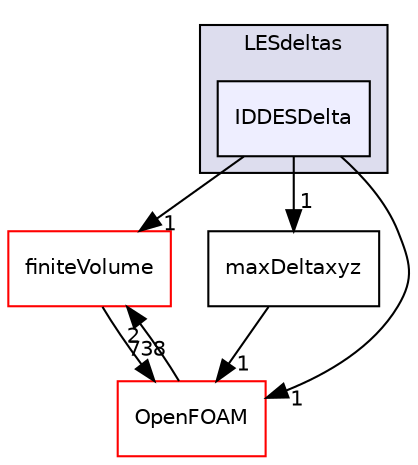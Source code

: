 digraph "src/TurbulenceModels/turbulenceModels/LES/LESdeltas/IDDESDelta" {
  bgcolor=transparent;
  compound=true
  node [ fontsize="10", fontname="Helvetica"];
  edge [ labelfontsize="10", labelfontname="Helvetica"];
  subgraph clusterdir_3e9d13ce922c8e5657605faa5b84c7a1 {
    graph [ bgcolor="#ddddee", pencolor="black", label="LESdeltas" fontname="Helvetica", fontsize="10", URL="dir_3e9d13ce922c8e5657605faa5b84c7a1.html"]
  dir_033281ae6918016c4a70b6356445b423 [shape=box, label="IDDESDelta", style="filled", fillcolor="#eeeeff", pencolor="black", URL="dir_033281ae6918016c4a70b6356445b423.html"];
  }
  dir_9bd15774b555cf7259a6fa18f99fe99b [shape=box label="finiteVolume" color="red" URL="dir_9bd15774b555cf7259a6fa18f99fe99b.html"];
  dir_de3d5f832c477f845645e97f50857c48 [shape=box label="maxDeltaxyz" URL="dir_de3d5f832c477f845645e97f50857c48.html"];
  dir_c5473ff19b20e6ec4dfe5c310b3778a8 [shape=box label="OpenFOAM" color="red" URL="dir_c5473ff19b20e6ec4dfe5c310b3778a8.html"];
  dir_9bd15774b555cf7259a6fa18f99fe99b->dir_c5473ff19b20e6ec4dfe5c310b3778a8 [headlabel="738", labeldistance=1.5 headhref="dir_000898_001898.html"];
  dir_de3d5f832c477f845645e97f50857c48->dir_c5473ff19b20e6ec4dfe5c310b3778a8 [headlabel="1", labeldistance=1.5 headhref="dir_003146_001898.html"];
  dir_c5473ff19b20e6ec4dfe5c310b3778a8->dir_9bd15774b555cf7259a6fa18f99fe99b [headlabel="2", labeldistance=1.5 headhref="dir_001898_000898.html"];
  dir_033281ae6918016c4a70b6356445b423->dir_9bd15774b555cf7259a6fa18f99fe99b [headlabel="1", labeldistance=1.5 headhref="dir_003144_000898.html"];
  dir_033281ae6918016c4a70b6356445b423->dir_de3d5f832c477f845645e97f50857c48 [headlabel="1", labeldistance=1.5 headhref="dir_003144_003146.html"];
  dir_033281ae6918016c4a70b6356445b423->dir_c5473ff19b20e6ec4dfe5c310b3778a8 [headlabel="1", labeldistance=1.5 headhref="dir_003144_001898.html"];
}
